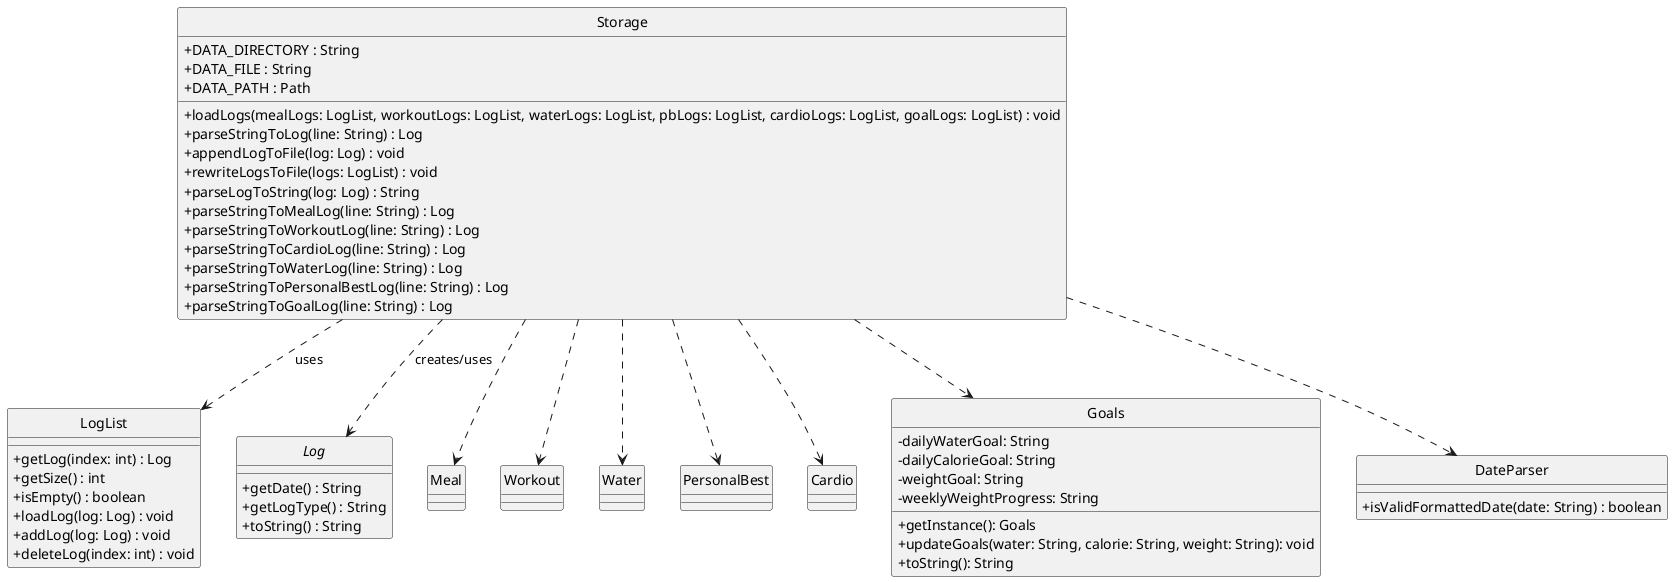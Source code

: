 @startuml
skinparam classAttributeIconSize 0
hide circle

class Storage {
    +DATA_DIRECTORY : String
    +DATA_FILE : String
    +DATA_PATH : Path
    +loadLogs(mealLogs: LogList, workoutLogs: LogList, waterLogs: LogList, pbLogs: LogList, cardioLogs: LogList, goalLogs: LogList) : void
    +parseStringToLog(line: String) : Log
    +appendLogToFile(log: Log) : void
    +rewriteLogsToFile(logs: LogList) : void
    +parseLogToString(log: Log) : String
    +parseStringToMealLog(line: String) : Log
    +parseStringToWorkoutLog(line: String) : Log
    +parseStringToCardioLog(line: String) : Log
    +parseStringToWaterLog(line: String) : Log
    +parseStringToPersonalBestLog(line: String) : Log
    +parseStringToGoalLog(line: String) : Log
}

class LogList {
    +getLog(index: int) : Log
    +getSize() : int
    +isEmpty() : boolean
    +loadLog(log: Log) : void
    +addLog(log: Log) : void
    +deleteLog(index: int) : void
}

abstract class Log {
    +getDate() : String
    +getLogType() : String
    +toString() : String
}

class Meal
class Workout
class Water
class PersonalBest
class Cardio
class Goals {
  - dailyWaterGoal: String
  - dailyCalorieGoal: String
  - weightGoal: String
  - weeklyWeightProgress: String
  + getInstance(): Goals
  + updateGoals(water: String, calorie: String, weight: String): void
  + toString(): String
}

class DateParser {
    +isValidFormattedDate(date: String) : boolean
}

Storage ..> LogList : uses
Storage ..> Log : creates/uses
Storage ..> Meal
Storage ..> Workout
Storage ..> Water
Storage ..> PersonalBest
Storage ..> Cardio
Storage ..> Goals
Storage ..> DateParser

@enduml
